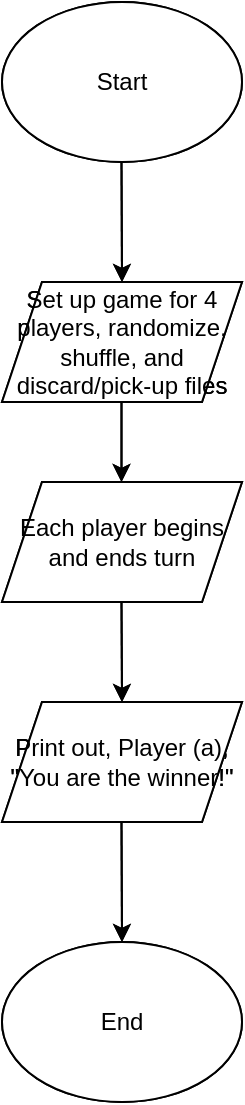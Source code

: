 <mxfile version="14.5.10" type="github" pages="2">
  <diagram id="xhGupmHzeyfqEFG5KUTX" name="Page-1">
    <mxGraphModel dx="918" dy="628" grid="1" gridSize="10" guides="1" tooltips="1" connect="1" arrows="1" fold="1" page="1" pageScale="1" pageWidth="850" pageHeight="1100" math="0" shadow="0">
      <root>
        <mxCell id="0" />
        <mxCell id="1" parent="0" />
        <mxCell id="a1aCwHxB-Evs1qeF62de-1" value="Start" style="ellipse;whiteSpace=wrap;html=1;" parent="1" vertex="1">
          <mxGeometry x="140" y="40" width="120" height="80" as="geometry" />
        </mxCell>
        <mxCell id="a1aCwHxB-Evs1qeF62de-2" value="Set up game for 4 players, randomize, shuffle, and discard/pick-up files" style="shape=parallelogram;perimeter=parallelogramPerimeter;whiteSpace=wrap;html=1;fixedSize=1;" parent="1" vertex="1">
          <mxGeometry x="140" y="180" width="120" height="60" as="geometry" />
        </mxCell>
        <mxCell id="a1aCwHxB-Evs1qeF62de-3" value="Each player begins and ends turn" style="shape=parallelogram;perimeter=parallelogramPerimeter;whiteSpace=wrap;html=1;fixedSize=1;" parent="1" vertex="1">
          <mxGeometry x="140" y="280" width="120" height="60" as="geometry" />
        </mxCell>
        <mxCell id="a1aCwHxB-Evs1qeF62de-4" value="End" style="ellipse;whiteSpace=wrap;html=1;" parent="1" vertex="1">
          <mxGeometry x="140" y="510" width="120" height="80" as="geometry" />
        </mxCell>
        <mxCell id="vSgDeQvD3tMl_MxL7Wka-1" value="&lt;font style=&quot;font-size: 12px&quot;&gt;Print out, Player (a), &quot;You are the winner!&quot;&lt;/font&gt;" style="shape=parallelogram;perimeter=parallelogramPerimeter;whiteSpace=wrap;html=1;fixedSize=1;" parent="1" vertex="1">
          <mxGeometry x="140" y="390" width="120" height="60" as="geometry" />
        </mxCell>
        <mxCell id="vSgDeQvD3tMl_MxL7Wka-3" value="" style="endArrow=classic;html=1;" parent="1" edge="1">
          <mxGeometry width="50" height="50" relative="1" as="geometry">
            <mxPoint x="199.75" y="240" as="sourcePoint" />
            <mxPoint x="199.75" y="280" as="targetPoint" />
          </mxGeometry>
        </mxCell>
        <mxCell id="vSgDeQvD3tMl_MxL7Wka-4" value="" style="endArrow=classic;html=1;entryX=0.5;entryY=0;entryDx=0;entryDy=0;" parent="1" target="vSgDeQvD3tMl_MxL7Wka-1" edge="1">
          <mxGeometry width="50" height="50" relative="1" as="geometry">
            <mxPoint x="199.75" y="340" as="sourcePoint" />
            <mxPoint x="199.75" y="380" as="targetPoint" />
          </mxGeometry>
        </mxCell>
        <mxCell id="vSgDeQvD3tMl_MxL7Wka-5" value="" style="endArrow=classic;html=1;entryX=0.5;entryY=0;entryDx=0;entryDy=0;" parent="1" target="a1aCwHxB-Evs1qeF62de-4" edge="1">
          <mxGeometry width="50" height="50" relative="1" as="geometry">
            <mxPoint x="199.75" y="450" as="sourcePoint" />
            <mxPoint x="200" y="500" as="targetPoint" />
          </mxGeometry>
        </mxCell>
        <mxCell id="vSgDeQvD3tMl_MxL7Wka-6" value="" style="endArrow=classic;html=1;entryX=0.5;entryY=0;entryDx=0;entryDy=0;" parent="1" target="a1aCwHxB-Evs1qeF62de-2" edge="1">
          <mxGeometry width="50" height="50" relative="1" as="geometry">
            <mxPoint x="199.75" y="120" as="sourcePoint" />
            <mxPoint x="199.75" y="160" as="targetPoint" />
          </mxGeometry>
        </mxCell>
        <mxCell id="C16Kg0Cd_1mVemRcAxh9-1" value="Start" style="ellipse;whiteSpace=wrap;html=1;" vertex="1" parent="1">
          <mxGeometry x="140" y="40" width="120" height="80" as="geometry" />
        </mxCell>
        <mxCell id="C16Kg0Cd_1mVemRcAxh9-2" value="Set up game for 4 players, randomize, shuffle, and discard/pick-up files" style="shape=parallelogram;perimeter=parallelogramPerimeter;whiteSpace=wrap;html=1;fixedSize=1;" vertex="1" parent="1">
          <mxGeometry x="140" y="180" width="120" height="60" as="geometry" />
        </mxCell>
        <mxCell id="C16Kg0Cd_1mVemRcAxh9-3" value="Each player begins and ends turn" style="shape=parallelogram;perimeter=parallelogramPerimeter;whiteSpace=wrap;html=1;fixedSize=1;" vertex="1" parent="1">
          <mxGeometry x="140" y="280" width="120" height="60" as="geometry" />
        </mxCell>
        <mxCell id="C16Kg0Cd_1mVemRcAxh9-4" value="End" style="ellipse;whiteSpace=wrap;html=1;" vertex="1" parent="1">
          <mxGeometry x="140" y="510" width="120" height="80" as="geometry" />
        </mxCell>
        <mxCell id="C16Kg0Cd_1mVemRcAxh9-5" value="&lt;font style=&quot;font-size: 12px&quot;&gt;Print out, Player (a), &quot;You are the winner!&quot;&lt;/font&gt;" style="shape=parallelogram;perimeter=parallelogramPerimeter;whiteSpace=wrap;html=1;fixedSize=1;" vertex="1" parent="1">
          <mxGeometry x="140" y="390" width="120" height="60" as="geometry" />
        </mxCell>
        <mxCell id="C16Kg0Cd_1mVemRcAxh9-6" value="" style="endArrow=classic;html=1;" edge="1" parent="1">
          <mxGeometry width="50" height="50" relative="1" as="geometry">
            <mxPoint x="199.75" y="240" as="sourcePoint" />
            <mxPoint x="199.75" y="280" as="targetPoint" />
          </mxGeometry>
        </mxCell>
        <mxCell id="C16Kg0Cd_1mVemRcAxh9-7" value="" style="endArrow=classic;html=1;entryX=0.5;entryY=0;entryDx=0;entryDy=0;" edge="1" parent="1" target="C16Kg0Cd_1mVemRcAxh9-5">
          <mxGeometry width="50" height="50" relative="1" as="geometry">
            <mxPoint x="199.75" y="340" as="sourcePoint" />
            <mxPoint x="199.75" y="380" as="targetPoint" />
          </mxGeometry>
        </mxCell>
        <mxCell id="C16Kg0Cd_1mVemRcAxh9-8" value="" style="endArrow=classic;html=1;entryX=0.5;entryY=0;entryDx=0;entryDy=0;" edge="1" parent="1" target="C16Kg0Cd_1mVemRcAxh9-4">
          <mxGeometry width="50" height="50" relative="1" as="geometry">
            <mxPoint x="199.75" y="450" as="sourcePoint" />
            <mxPoint x="200" y="500" as="targetPoint" />
          </mxGeometry>
        </mxCell>
        <mxCell id="C16Kg0Cd_1mVemRcAxh9-9" value="" style="endArrow=classic;html=1;entryX=0.5;entryY=0;entryDx=0;entryDy=0;" edge="1" parent="1" target="C16Kg0Cd_1mVemRcAxh9-2">
          <mxGeometry width="50" height="50" relative="1" as="geometry">
            <mxPoint x="199.75" y="120" as="sourcePoint" />
            <mxPoint x="199.75" y="160" as="targetPoint" />
          </mxGeometry>
        </mxCell>
      </root>
    </mxGraphModel>
  </diagram>
  <diagram id="fwEBfxiZGa0VTOtA4s-0" name="Page-2">
    <mxGraphModel dx="918" dy="628" grid="1" gridSize="10" guides="1" tooltips="1" connect="1" arrows="1" fold="1" page="1" pageScale="1" pageWidth="850" pageHeight="1100" math="0" shadow="0">
      <root>
        <mxCell id="6s67IiRWQqkBa1jN3TtS-0" />
        <mxCell id="6s67IiRWQqkBa1jN3TtS-1" parent="6s67IiRWQqkBa1jN3TtS-0" />
      </root>
    </mxGraphModel>
  </diagram>
</mxfile>
